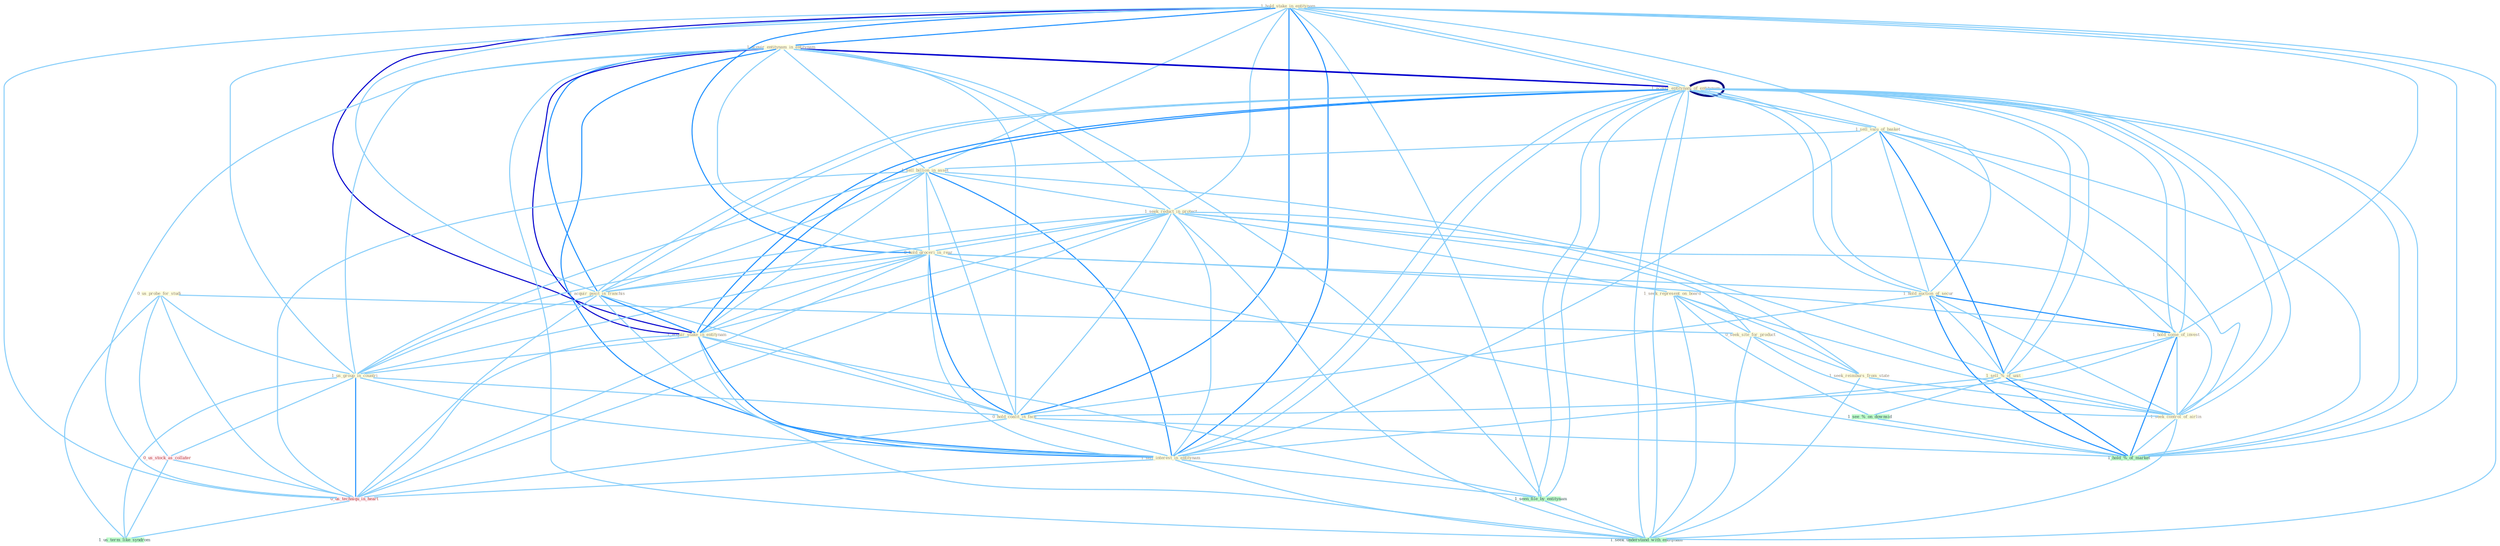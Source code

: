 Graph G{ 
    node
    [shape=polygon,style=filled,width=.5,height=.06,color="#BDFCC9",fixedsize=true,fontsize=4,
    fontcolor="#2f4f4f"];
    {node
    [color="#ffffe0", fontcolor="#8b7d6b"] "1_hold_stake_in_entitynam " "1_acquir_entitynam_in_entitynam " "1_acquir_entitynam_of_entitynam " "1_sell_valu_of_basket " "0_us_probe_for_studi " "1_sell_billion_in_asset " "1_seek_reduct_in_protect " "0_hold_groceri_in_rear " "1_seek_represent_on_board " "1_hold_auction_of_secur " "1_hold_some_of_invest " "1_acquir_posit_in_franchis " "1_sell_%_of_unit " "1_acquir_stake_in_entitynam " "0_seek_site_for_product " "1_seek_reimburs_from_state " "1_seek_control_of_airlin " "1_us_group_in_countri " "0_hold_coalit_in_face " "1_sell_interest_in_entitynam "}
{node [color="#fff0f5", fontcolor="#b22222"] "0_us_stock_as_collater " "0_us_techniqu_in_heart "}
edge [color="#B0E2FF"];

	"1_hold_stake_in_entitynam " -- "1_acquir_entitynam_in_entitynam " [w="2", color="#1e90ff" , len=0.8];
	"1_hold_stake_in_entitynam " -- "1_acquir_entitynam_of_entitynam " [w="1", color="#87cefa" ];
	"1_hold_stake_in_entitynam " -- "1_sell_billion_in_asset " [w="1", color="#87cefa" ];
	"1_hold_stake_in_entitynam " -- "1_seek_reduct_in_protect " [w="1", color="#87cefa" ];
	"1_hold_stake_in_entitynam " -- "0_hold_groceri_in_rear " [w="2", color="#1e90ff" , len=0.8];
	"1_hold_stake_in_entitynam " -- "1_hold_auction_of_secur " [w="1", color="#87cefa" ];
	"1_hold_stake_in_entitynam " -- "1_hold_some_of_invest " [w="1", color="#87cefa" ];
	"1_hold_stake_in_entitynam " -- "1_acquir_posit_in_franchis " [w="1", color="#87cefa" ];
	"1_hold_stake_in_entitynam " -- "1_acquir_stake_in_entitynam " [w="3", color="#0000cd" , len=0.6];
	"1_hold_stake_in_entitynam " -- "1_us_group_in_countri " [w="1", color="#87cefa" ];
	"1_hold_stake_in_entitynam " -- "0_hold_coalit_in_face " [w="2", color="#1e90ff" , len=0.8];
	"1_hold_stake_in_entitynam " -- "1_sell_interest_in_entitynam " [w="2", color="#1e90ff" , len=0.8];
	"1_hold_stake_in_entitynam " -- "1_seen_file_by_entitynam " [w="1", color="#87cefa" ];
	"1_hold_stake_in_entitynam " -- "1_seek_understand_with_entitynam " [w="1", color="#87cefa" ];
	"1_hold_stake_in_entitynam " -- "1_acquir_entitynam_of_entitynam " [w="1", color="#87cefa" ];
	"1_hold_stake_in_entitynam " -- "0_us_techniqu_in_heart " [w="1", color="#87cefa" ];
	"1_hold_stake_in_entitynam " -- "1_hold_%_of_market " [w="1", color="#87cefa" ];
	"1_acquir_entitynam_in_entitynam " -- "1_acquir_entitynam_of_entitynam " [w="3", color="#0000cd" , len=0.6];
	"1_acquir_entitynam_in_entitynam " -- "1_sell_billion_in_asset " [w="1", color="#87cefa" ];
	"1_acquir_entitynam_in_entitynam " -- "1_seek_reduct_in_protect " [w="1", color="#87cefa" ];
	"1_acquir_entitynam_in_entitynam " -- "0_hold_groceri_in_rear " [w="1", color="#87cefa" ];
	"1_acquir_entitynam_in_entitynam " -- "1_acquir_posit_in_franchis " [w="2", color="#1e90ff" , len=0.8];
	"1_acquir_entitynam_in_entitynam " -- "1_acquir_stake_in_entitynam " [w="3", color="#0000cd" , len=0.6];
	"1_acquir_entitynam_in_entitynam " -- "1_us_group_in_countri " [w="1", color="#87cefa" ];
	"1_acquir_entitynam_in_entitynam " -- "0_hold_coalit_in_face " [w="1", color="#87cefa" ];
	"1_acquir_entitynam_in_entitynam " -- "1_sell_interest_in_entitynam " [w="2", color="#1e90ff" , len=0.8];
	"1_acquir_entitynam_in_entitynam " -- "1_seen_file_by_entitynam " [w="1", color="#87cefa" ];
	"1_acquir_entitynam_in_entitynam " -- "1_seek_understand_with_entitynam " [w="1", color="#87cefa" ];
	"1_acquir_entitynam_in_entitynam " -- "1_acquir_entitynam_of_entitynam " [w="3", color="#0000cd" , len=0.6];
	"1_acquir_entitynam_in_entitynam " -- "0_us_techniqu_in_heart " [w="1", color="#87cefa" ];
	"1_acquir_entitynam_of_entitynam " -- "1_sell_valu_of_basket " [w="1", color="#87cefa" ];
	"1_acquir_entitynam_of_entitynam " -- "1_hold_auction_of_secur " [w="1", color="#87cefa" ];
	"1_acquir_entitynam_of_entitynam " -- "1_hold_some_of_invest " [w="1", color="#87cefa" ];
	"1_acquir_entitynam_of_entitynam " -- "1_acquir_posit_in_franchis " [w="1", color="#87cefa" ];
	"1_acquir_entitynam_of_entitynam " -- "1_sell_%_of_unit " [w="1", color="#87cefa" ];
	"1_acquir_entitynam_of_entitynam " -- "1_acquir_stake_in_entitynam " [w="2", color="#1e90ff" , len=0.8];
	"1_acquir_entitynam_of_entitynam " -- "1_seek_control_of_airlin " [w="1", color="#87cefa" ];
	"1_acquir_entitynam_of_entitynam " -- "1_sell_interest_in_entitynam " [w="1", color="#87cefa" ];
	"1_acquir_entitynam_of_entitynam " -- "1_seen_file_by_entitynam " [w="1", color="#87cefa" ];
	"1_acquir_entitynam_of_entitynam " -- "1_seek_understand_with_entitynam " [w="1", color="#87cefa" ];
	"1_acquir_entitynam_of_entitynam " -- "1_acquir_entitynam_of_entitynam " [w="4", style=bold, color="#000080", len=0.4];
	"1_acquir_entitynam_of_entitynam " -- "1_hold_%_of_market " [w="1", color="#87cefa" ];
	"1_sell_valu_of_basket " -- "1_sell_billion_in_asset " [w="1", color="#87cefa" ];
	"1_sell_valu_of_basket " -- "1_hold_auction_of_secur " [w="1", color="#87cefa" ];
	"1_sell_valu_of_basket " -- "1_hold_some_of_invest " [w="1", color="#87cefa" ];
	"1_sell_valu_of_basket " -- "1_sell_%_of_unit " [w="2", color="#1e90ff" , len=0.8];
	"1_sell_valu_of_basket " -- "1_seek_control_of_airlin " [w="1", color="#87cefa" ];
	"1_sell_valu_of_basket " -- "1_sell_interest_in_entitynam " [w="1", color="#87cefa" ];
	"1_sell_valu_of_basket " -- "1_acquir_entitynam_of_entitynam " [w="1", color="#87cefa" ];
	"1_sell_valu_of_basket " -- "1_hold_%_of_market " [w="1", color="#87cefa" ];
	"0_us_probe_for_studi " -- "0_seek_site_for_product " [w="1", color="#87cefa" ];
	"0_us_probe_for_studi " -- "1_us_group_in_countri " [w="1", color="#87cefa" ];
	"0_us_probe_for_studi " -- "0_us_stock_as_collater " [w="1", color="#87cefa" ];
	"0_us_probe_for_studi " -- "0_us_techniqu_in_heart " [w="1", color="#87cefa" ];
	"0_us_probe_for_studi " -- "1_us_term_like_syndrom " [w="1", color="#87cefa" ];
	"1_sell_billion_in_asset " -- "1_seek_reduct_in_protect " [w="1", color="#87cefa" ];
	"1_sell_billion_in_asset " -- "0_hold_groceri_in_rear " [w="1", color="#87cefa" ];
	"1_sell_billion_in_asset " -- "1_acquir_posit_in_franchis " [w="1", color="#87cefa" ];
	"1_sell_billion_in_asset " -- "1_sell_%_of_unit " [w="1", color="#87cefa" ];
	"1_sell_billion_in_asset " -- "1_acquir_stake_in_entitynam " [w="1", color="#87cefa" ];
	"1_sell_billion_in_asset " -- "1_us_group_in_countri " [w="1", color="#87cefa" ];
	"1_sell_billion_in_asset " -- "0_hold_coalit_in_face " [w="1", color="#87cefa" ];
	"1_sell_billion_in_asset " -- "1_sell_interest_in_entitynam " [w="2", color="#1e90ff" , len=0.8];
	"1_sell_billion_in_asset " -- "0_us_techniqu_in_heart " [w="1", color="#87cefa" ];
	"1_seek_reduct_in_protect " -- "0_hold_groceri_in_rear " [w="1", color="#87cefa" ];
	"1_seek_reduct_in_protect " -- "1_seek_represent_on_board " [w="1", color="#87cefa" ];
	"1_seek_reduct_in_protect " -- "1_acquir_posit_in_franchis " [w="1", color="#87cefa" ];
	"1_seek_reduct_in_protect " -- "1_acquir_stake_in_entitynam " [w="1", color="#87cefa" ];
	"1_seek_reduct_in_protect " -- "0_seek_site_for_product " [w="1", color="#87cefa" ];
	"1_seek_reduct_in_protect " -- "1_seek_reimburs_from_state " [w="1", color="#87cefa" ];
	"1_seek_reduct_in_protect " -- "1_seek_control_of_airlin " [w="1", color="#87cefa" ];
	"1_seek_reduct_in_protect " -- "1_us_group_in_countri " [w="1", color="#87cefa" ];
	"1_seek_reduct_in_protect " -- "0_hold_coalit_in_face " [w="1", color="#87cefa" ];
	"1_seek_reduct_in_protect " -- "1_sell_interest_in_entitynam " [w="1", color="#87cefa" ];
	"1_seek_reduct_in_protect " -- "1_seek_understand_with_entitynam " [w="1", color="#87cefa" ];
	"1_seek_reduct_in_protect " -- "0_us_techniqu_in_heart " [w="1", color="#87cefa" ];
	"0_hold_groceri_in_rear " -- "1_hold_auction_of_secur " [w="1", color="#87cefa" ];
	"0_hold_groceri_in_rear " -- "1_hold_some_of_invest " [w="1", color="#87cefa" ];
	"0_hold_groceri_in_rear " -- "1_acquir_posit_in_franchis " [w="1", color="#87cefa" ];
	"0_hold_groceri_in_rear " -- "1_acquir_stake_in_entitynam " [w="1", color="#87cefa" ];
	"0_hold_groceri_in_rear " -- "1_us_group_in_countri " [w="1", color="#87cefa" ];
	"0_hold_groceri_in_rear " -- "0_hold_coalit_in_face " [w="2", color="#1e90ff" , len=0.8];
	"0_hold_groceri_in_rear " -- "1_sell_interest_in_entitynam " [w="1", color="#87cefa" ];
	"0_hold_groceri_in_rear " -- "0_us_techniqu_in_heart " [w="1", color="#87cefa" ];
	"0_hold_groceri_in_rear " -- "1_hold_%_of_market " [w="1", color="#87cefa" ];
	"1_seek_represent_on_board " -- "0_seek_site_for_product " [w="1", color="#87cefa" ];
	"1_seek_represent_on_board " -- "1_seek_reimburs_from_state " [w="1", color="#87cefa" ];
	"1_seek_represent_on_board " -- "1_seek_control_of_airlin " [w="1", color="#87cefa" ];
	"1_seek_represent_on_board " -- "1_seek_understand_with_entitynam " [w="1", color="#87cefa" ];
	"1_seek_represent_on_board " -- "1_see_%_on_downsid " [w="1", color="#87cefa" ];
	"1_hold_auction_of_secur " -- "1_hold_some_of_invest " [w="2", color="#1e90ff" , len=0.8];
	"1_hold_auction_of_secur " -- "1_sell_%_of_unit " [w="1", color="#87cefa" ];
	"1_hold_auction_of_secur " -- "1_seek_control_of_airlin " [w="1", color="#87cefa" ];
	"1_hold_auction_of_secur " -- "0_hold_coalit_in_face " [w="1", color="#87cefa" ];
	"1_hold_auction_of_secur " -- "1_acquir_entitynam_of_entitynam " [w="1", color="#87cefa" ];
	"1_hold_auction_of_secur " -- "1_hold_%_of_market " [w="2", color="#1e90ff" , len=0.8];
	"1_hold_some_of_invest " -- "1_sell_%_of_unit " [w="1", color="#87cefa" ];
	"1_hold_some_of_invest " -- "1_seek_control_of_airlin " [w="1", color="#87cefa" ];
	"1_hold_some_of_invest " -- "0_hold_coalit_in_face " [w="1", color="#87cefa" ];
	"1_hold_some_of_invest " -- "1_acquir_entitynam_of_entitynam " [w="1", color="#87cefa" ];
	"1_hold_some_of_invest " -- "1_hold_%_of_market " [w="2", color="#1e90ff" , len=0.8];
	"1_acquir_posit_in_franchis " -- "1_acquir_stake_in_entitynam " [w="2", color="#1e90ff" , len=0.8];
	"1_acquir_posit_in_franchis " -- "1_us_group_in_countri " [w="1", color="#87cefa" ];
	"1_acquir_posit_in_franchis " -- "0_hold_coalit_in_face " [w="1", color="#87cefa" ];
	"1_acquir_posit_in_franchis " -- "1_sell_interest_in_entitynam " [w="1", color="#87cefa" ];
	"1_acquir_posit_in_franchis " -- "1_acquir_entitynam_of_entitynam " [w="1", color="#87cefa" ];
	"1_acquir_posit_in_franchis " -- "0_us_techniqu_in_heart " [w="1", color="#87cefa" ];
	"1_sell_%_of_unit " -- "1_seek_control_of_airlin " [w="1", color="#87cefa" ];
	"1_sell_%_of_unit " -- "1_sell_interest_in_entitynam " [w="1", color="#87cefa" ];
	"1_sell_%_of_unit " -- "1_acquir_entitynam_of_entitynam " [w="1", color="#87cefa" ];
	"1_sell_%_of_unit " -- "1_see_%_on_downsid " [w="1", color="#87cefa" ];
	"1_sell_%_of_unit " -- "1_hold_%_of_market " [w="2", color="#1e90ff" , len=0.8];
	"1_acquir_stake_in_entitynam " -- "1_us_group_in_countri " [w="1", color="#87cefa" ];
	"1_acquir_stake_in_entitynam " -- "0_hold_coalit_in_face " [w="1", color="#87cefa" ];
	"1_acquir_stake_in_entitynam " -- "1_sell_interest_in_entitynam " [w="2", color="#1e90ff" , len=0.8];
	"1_acquir_stake_in_entitynam " -- "1_seen_file_by_entitynam " [w="1", color="#87cefa" ];
	"1_acquir_stake_in_entitynam " -- "1_seek_understand_with_entitynam " [w="1", color="#87cefa" ];
	"1_acquir_stake_in_entitynam " -- "1_acquir_entitynam_of_entitynam " [w="2", color="#1e90ff" , len=0.8];
	"1_acquir_stake_in_entitynam " -- "0_us_techniqu_in_heart " [w="1", color="#87cefa" ];
	"0_seek_site_for_product " -- "1_seek_reimburs_from_state " [w="1", color="#87cefa" ];
	"0_seek_site_for_product " -- "1_seek_control_of_airlin " [w="1", color="#87cefa" ];
	"0_seek_site_for_product " -- "1_seek_understand_with_entitynam " [w="1", color="#87cefa" ];
	"1_seek_reimburs_from_state " -- "1_seek_control_of_airlin " [w="1", color="#87cefa" ];
	"1_seek_reimburs_from_state " -- "1_seek_understand_with_entitynam " [w="1", color="#87cefa" ];
	"1_seek_control_of_airlin " -- "1_seek_understand_with_entitynam " [w="1", color="#87cefa" ];
	"1_seek_control_of_airlin " -- "1_acquir_entitynam_of_entitynam " [w="1", color="#87cefa" ];
	"1_seek_control_of_airlin " -- "1_hold_%_of_market " [w="1", color="#87cefa" ];
	"1_us_group_in_countri " -- "0_hold_coalit_in_face " [w="1", color="#87cefa" ];
	"1_us_group_in_countri " -- "1_sell_interest_in_entitynam " [w="1", color="#87cefa" ];
	"1_us_group_in_countri " -- "0_us_stock_as_collater " [w="1", color="#87cefa" ];
	"1_us_group_in_countri " -- "0_us_techniqu_in_heart " [w="2", color="#1e90ff" , len=0.8];
	"1_us_group_in_countri " -- "1_us_term_like_syndrom " [w="1", color="#87cefa" ];
	"0_hold_coalit_in_face " -- "1_sell_interest_in_entitynam " [w="1", color="#87cefa" ];
	"0_hold_coalit_in_face " -- "0_us_techniqu_in_heart " [w="1", color="#87cefa" ];
	"0_hold_coalit_in_face " -- "1_hold_%_of_market " [w="1", color="#87cefa" ];
	"1_sell_interest_in_entitynam " -- "1_seen_file_by_entitynam " [w="1", color="#87cefa" ];
	"1_sell_interest_in_entitynam " -- "1_seek_understand_with_entitynam " [w="1", color="#87cefa" ];
	"1_sell_interest_in_entitynam " -- "1_acquir_entitynam_of_entitynam " [w="1", color="#87cefa" ];
	"1_sell_interest_in_entitynam " -- "0_us_techniqu_in_heart " [w="1", color="#87cefa" ];
	"1_seen_file_by_entitynam " -- "1_seek_understand_with_entitynam " [w="1", color="#87cefa" ];
	"1_seen_file_by_entitynam " -- "1_acquir_entitynam_of_entitynam " [w="1", color="#87cefa" ];
	"0_us_stock_as_collater " -- "0_us_techniqu_in_heart " [w="1", color="#87cefa" ];
	"0_us_stock_as_collater " -- "1_us_term_like_syndrom " [w="1", color="#87cefa" ];
	"1_seek_understand_with_entitynam " -- "1_acquir_entitynam_of_entitynam " [w="1", color="#87cefa" ];
	"1_acquir_entitynam_of_entitynam " -- "1_hold_%_of_market " [w="1", color="#87cefa" ];
	"0_us_techniqu_in_heart " -- "1_us_term_like_syndrom " [w="1", color="#87cefa" ];
	"1_see_%_on_downsid " -- "1_hold_%_of_market " [w="1", color="#87cefa" ];
}